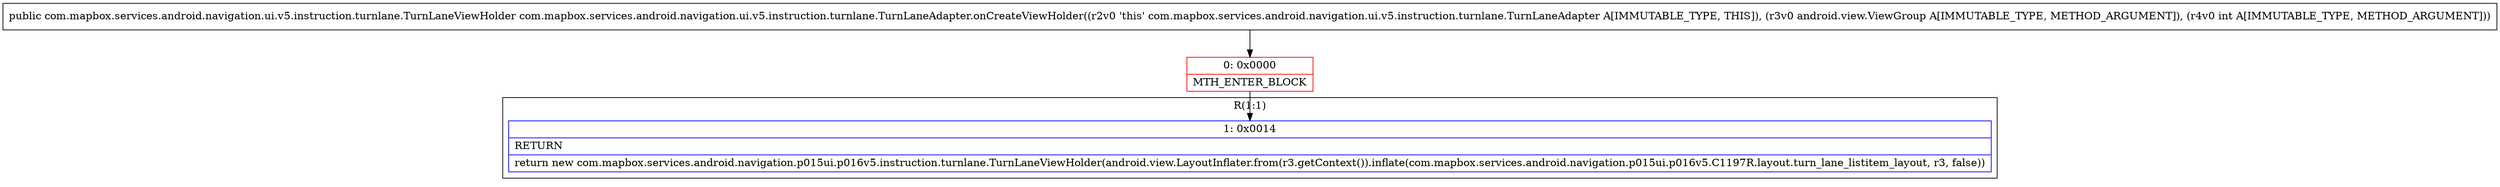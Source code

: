 digraph "CFG forcom.mapbox.services.android.navigation.ui.v5.instruction.turnlane.TurnLaneAdapter.onCreateViewHolder(Landroid\/view\/ViewGroup;I)Lcom\/mapbox\/services\/android\/navigation\/ui\/v5\/instruction\/turnlane\/TurnLaneViewHolder;" {
subgraph cluster_Region_1162928743 {
label = "R(1:1)";
node [shape=record,color=blue];
Node_1 [shape=record,label="{1\:\ 0x0014|RETURN\l|return new com.mapbox.services.android.navigation.p015ui.p016v5.instruction.turnlane.TurnLaneViewHolder(android.view.LayoutInflater.from(r3.getContext()).inflate(com.mapbox.services.android.navigation.p015ui.p016v5.C1197R.layout.turn_lane_listitem_layout, r3, false))\l}"];
}
Node_0 [shape=record,color=red,label="{0\:\ 0x0000|MTH_ENTER_BLOCK\l}"];
MethodNode[shape=record,label="{public com.mapbox.services.android.navigation.ui.v5.instruction.turnlane.TurnLaneViewHolder com.mapbox.services.android.navigation.ui.v5.instruction.turnlane.TurnLaneAdapter.onCreateViewHolder((r2v0 'this' com.mapbox.services.android.navigation.ui.v5.instruction.turnlane.TurnLaneAdapter A[IMMUTABLE_TYPE, THIS]), (r3v0 android.view.ViewGroup A[IMMUTABLE_TYPE, METHOD_ARGUMENT]), (r4v0 int A[IMMUTABLE_TYPE, METHOD_ARGUMENT])) }"];
MethodNode -> Node_0;
Node_0 -> Node_1;
}

